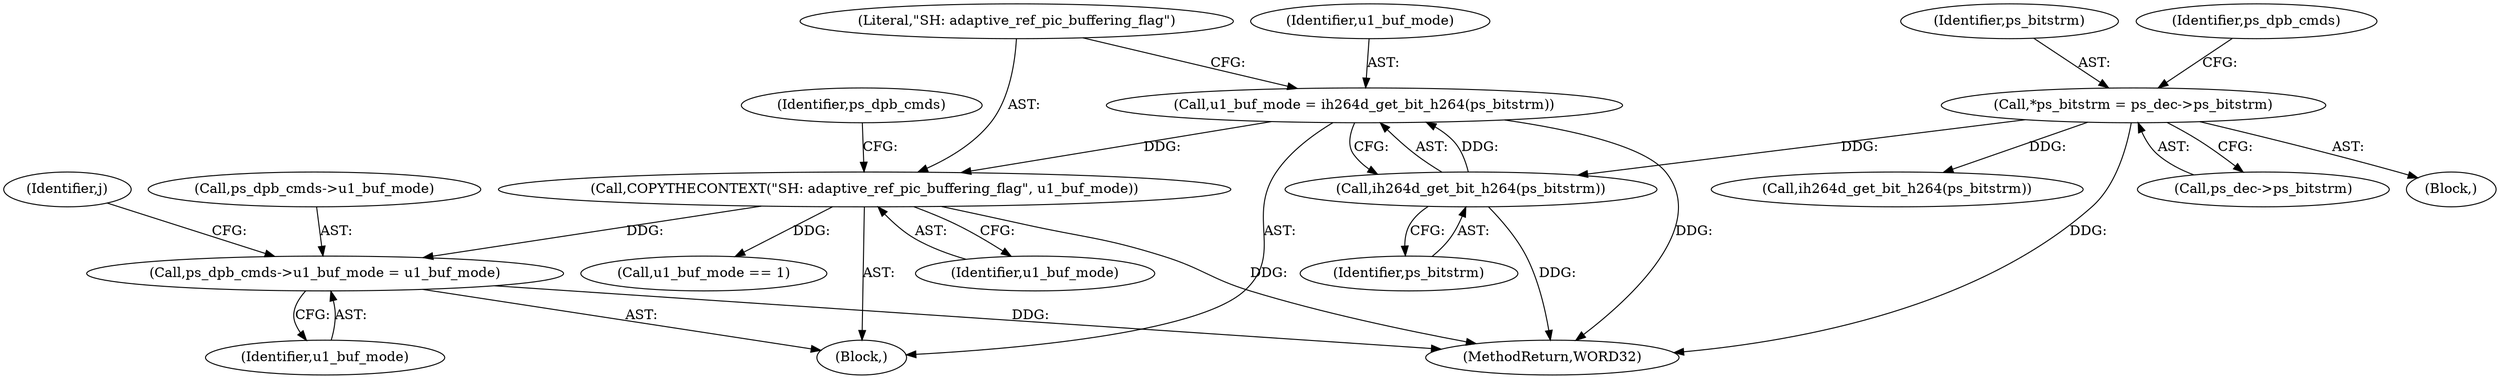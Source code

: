 digraph "0_Android_943323f1d9d3dd5c2634deb26cbe72343ca6b3db@pointer" {
"1000211" [label="(Call,ps_dpb_cmds->u1_buf_mode = u1_buf_mode)"];
"1000208" [label="(Call,COPYTHECONTEXT(\"SH: adaptive_ref_pic_buffering_flag\", u1_buf_mode))"];
"1000204" [label="(Call,u1_buf_mode = ih264d_get_bit_h264(ps_bitstrm))"];
"1000206" [label="(Call,ih264d_get_bit_h264(ps_bitstrm))"];
"1000105" [label="(Call,*ps_bitstrm = ps_dec->ps_bitstrm)"];
"1000217" [label="(Identifier,j)"];
"1000103" [label="(Block,)"];
"1000215" [label="(Identifier,u1_buf_mode)"];
"1000386" [label="(MethodReturn,WORD32)"];
"1000213" [label="(Identifier,ps_dpb_cmds)"];
"1000204" [label="(Call,u1_buf_mode = ih264d_get_bit_h264(ps_bitstrm))"];
"1000203" [label="(Block,)"];
"1000211" [label="(Call,ps_dpb_cmds->u1_buf_mode = u1_buf_mode)"];
"1000209" [label="(Literal,\"SH: adaptive_ref_pic_buffering_flag\")"];
"1000107" [label="(Call,ps_dec->ps_bitstrm)"];
"1000165" [label="(Call,ih264d_get_bit_h264(ps_bitstrm))"];
"1000205" [label="(Identifier,u1_buf_mode)"];
"1000206" [label="(Call,ih264d_get_bit_h264(ps_bitstrm))"];
"1000210" [label="(Identifier,u1_buf_mode)"];
"1000112" [label="(Identifier,ps_dpb_cmds)"];
"1000208" [label="(Call,COPYTHECONTEXT(\"SH: adaptive_ref_pic_buffering_flag\", u1_buf_mode))"];
"1000220" [label="(Call,u1_buf_mode == 1)"];
"1000105" [label="(Call,*ps_bitstrm = ps_dec->ps_bitstrm)"];
"1000212" [label="(Call,ps_dpb_cmds->u1_buf_mode)"];
"1000207" [label="(Identifier,ps_bitstrm)"];
"1000106" [label="(Identifier,ps_bitstrm)"];
"1000211" -> "1000203"  [label="AST: "];
"1000211" -> "1000215"  [label="CFG: "];
"1000212" -> "1000211"  [label="AST: "];
"1000215" -> "1000211"  [label="AST: "];
"1000217" -> "1000211"  [label="CFG: "];
"1000211" -> "1000386"  [label="DDG: "];
"1000208" -> "1000211"  [label="DDG: "];
"1000208" -> "1000203"  [label="AST: "];
"1000208" -> "1000210"  [label="CFG: "];
"1000209" -> "1000208"  [label="AST: "];
"1000210" -> "1000208"  [label="AST: "];
"1000213" -> "1000208"  [label="CFG: "];
"1000208" -> "1000386"  [label="DDG: "];
"1000204" -> "1000208"  [label="DDG: "];
"1000208" -> "1000220"  [label="DDG: "];
"1000204" -> "1000203"  [label="AST: "];
"1000204" -> "1000206"  [label="CFG: "];
"1000205" -> "1000204"  [label="AST: "];
"1000206" -> "1000204"  [label="AST: "];
"1000209" -> "1000204"  [label="CFG: "];
"1000204" -> "1000386"  [label="DDG: "];
"1000206" -> "1000204"  [label="DDG: "];
"1000206" -> "1000207"  [label="CFG: "];
"1000207" -> "1000206"  [label="AST: "];
"1000206" -> "1000386"  [label="DDG: "];
"1000105" -> "1000206"  [label="DDG: "];
"1000105" -> "1000103"  [label="AST: "];
"1000105" -> "1000107"  [label="CFG: "];
"1000106" -> "1000105"  [label="AST: "];
"1000107" -> "1000105"  [label="AST: "];
"1000112" -> "1000105"  [label="CFG: "];
"1000105" -> "1000386"  [label="DDG: "];
"1000105" -> "1000165"  [label="DDG: "];
}
